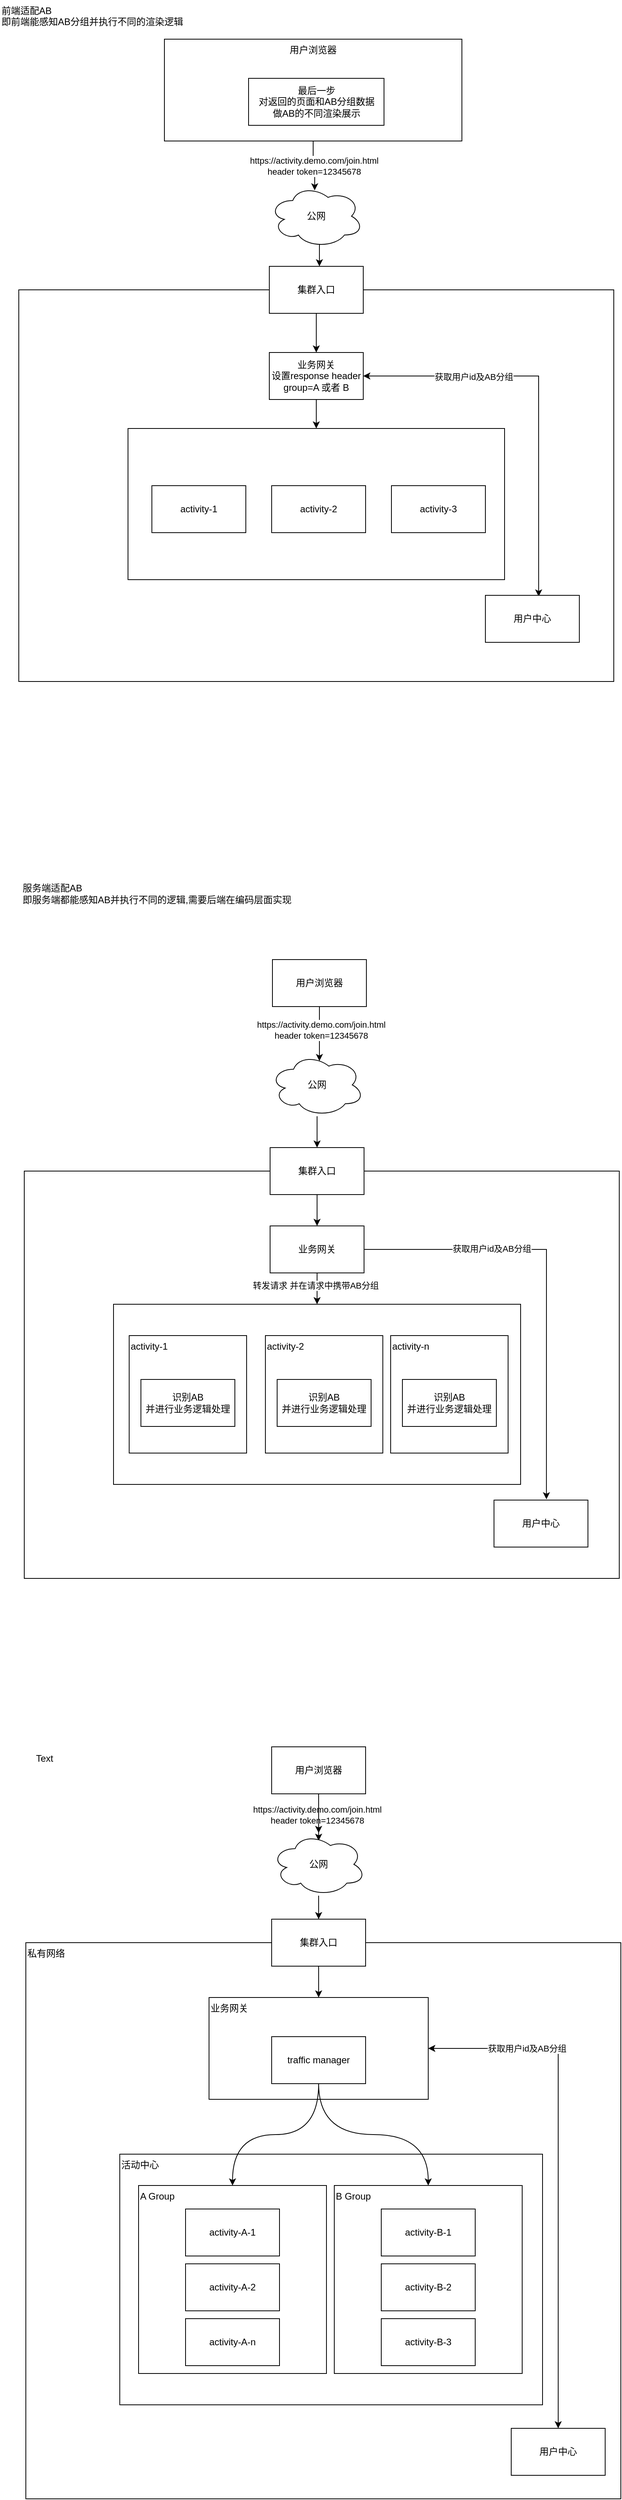 <mxfile version="17.2.3" type="github">
  <diagram id="NkTXDc8hUBUXjb-TBbOY" name="第 1 页">
    <mxGraphModel dx="1426" dy="3132" grid="0" gridSize="10" guides="1" tooltips="1" connect="1" arrows="1" fold="1" page="1" pageScale="1" pageWidth="827" pageHeight="1169" math="0" shadow="0">
      <root>
        <mxCell id="0" />
        <mxCell id="1" parent="0" />
        <mxCell id="VPTVzxUfHxMfCs_0RZJk-6" value="私有网络" style="rounded=0;whiteSpace=wrap;html=1;align=left;verticalAlign=top;" vertex="1" parent="1">
          <mxGeometry x="40" y="280" width="760" height="710" as="geometry" />
        </mxCell>
        <mxCell id="VPTVzxUfHxMfCs_0RZJk-4" style="edgeStyle=orthogonalEdgeStyle;rounded=0;orthogonalLoop=1;jettySize=auto;html=1;entryX=0.5;entryY=0.125;entryDx=0;entryDy=0;entryPerimeter=0;" edge="1" parent="1" source="VPTVzxUfHxMfCs_0RZJk-1" target="VPTVzxUfHxMfCs_0RZJk-3">
          <mxGeometry relative="1" as="geometry" />
        </mxCell>
        <mxCell id="VPTVzxUfHxMfCs_0RZJk-7" value="https://activity.demo.com/join.html&lt;br&gt;header token=12345678" style="edgeLabel;html=1;align=center;verticalAlign=middle;resizable=0;points=[];" vertex="1" connectable="0" parent="VPTVzxUfHxMfCs_0RZJk-4">
          <mxGeometry x="-0.1" y="-2" relative="1" as="geometry">
            <mxPoint as="offset" />
          </mxGeometry>
        </mxCell>
        <mxCell id="VPTVzxUfHxMfCs_0RZJk-29" value="" style="edgeStyle=orthogonalEdgeStyle;curved=1;rounded=0;orthogonalLoop=1;jettySize=auto;html=1;startArrow=none;startFill=0;" edge="1" parent="1" source="VPTVzxUfHxMfCs_0RZJk-1" target="VPTVzxUfHxMfCs_0RZJk-3">
          <mxGeometry relative="1" as="geometry" />
        </mxCell>
        <mxCell id="VPTVzxUfHxMfCs_0RZJk-1" value="用户浏览器" style="rounded=0;whiteSpace=wrap;html=1;" vertex="1" parent="1">
          <mxGeometry x="354" y="30" width="120" height="60" as="geometry" />
        </mxCell>
        <mxCell id="VPTVzxUfHxMfCs_0RZJk-10" style="edgeStyle=orthogonalEdgeStyle;rounded=0;orthogonalLoop=1;jettySize=auto;html=1;" edge="1" parent="1" source="VPTVzxUfHxMfCs_0RZJk-2" target="VPTVzxUfHxMfCs_0RZJk-8">
          <mxGeometry relative="1" as="geometry" />
        </mxCell>
        <mxCell id="VPTVzxUfHxMfCs_0RZJk-2" value="集群入口" style="rounded=0;whiteSpace=wrap;html=1;" vertex="1" parent="1">
          <mxGeometry x="354" y="250" width="120" height="60" as="geometry" />
        </mxCell>
        <mxCell id="VPTVzxUfHxMfCs_0RZJk-5" style="edgeStyle=orthogonalEdgeStyle;rounded=0;orthogonalLoop=1;jettySize=auto;html=1;entryX=0.5;entryY=0;entryDx=0;entryDy=0;" edge="1" parent="1" source="VPTVzxUfHxMfCs_0RZJk-3" target="VPTVzxUfHxMfCs_0RZJk-2">
          <mxGeometry relative="1" as="geometry" />
        </mxCell>
        <mxCell id="VPTVzxUfHxMfCs_0RZJk-3" value="公网" style="ellipse;shape=cloud;whiteSpace=wrap;html=1;" vertex="1" parent="1">
          <mxGeometry x="354" y="140" width="120" height="80" as="geometry" />
        </mxCell>
        <mxCell id="VPTVzxUfHxMfCs_0RZJk-12" style="edgeStyle=orthogonalEdgeStyle;rounded=0;orthogonalLoop=1;jettySize=auto;html=1;entryX=0.5;entryY=0;entryDx=0;entryDy=0;startArrow=classic;startFill=1;exitX=1;exitY=0.5;exitDx=0;exitDy=0;" edge="1" parent="1" source="VPTVzxUfHxMfCs_0RZJk-8" target="VPTVzxUfHxMfCs_0RZJk-9">
          <mxGeometry relative="1" as="geometry">
            <Array as="points">
              <mxPoint x="720" y="415" />
            </Array>
          </mxGeometry>
        </mxCell>
        <mxCell id="VPTVzxUfHxMfCs_0RZJk-13" value="获取用户id及AB分组" style="edgeLabel;html=1;align=center;verticalAlign=middle;resizable=0;points=[];" vertex="1" connectable="0" parent="VPTVzxUfHxMfCs_0RZJk-12">
          <mxGeometry x="-0.27" y="2" relative="1" as="geometry">
            <mxPoint x="-42" y="-72" as="offset" />
          </mxGeometry>
        </mxCell>
        <mxCell id="VPTVzxUfHxMfCs_0RZJk-8" value="业务网关" style="rounded=0;whiteSpace=wrap;html=1;verticalAlign=top;align=left;" vertex="1" parent="1">
          <mxGeometry x="274" y="350" width="280" height="130" as="geometry" />
        </mxCell>
        <mxCell id="VPTVzxUfHxMfCs_0RZJk-9" value="用户中心" style="rounded=0;whiteSpace=wrap;html=1;" vertex="1" parent="1">
          <mxGeometry x="660" y="900" width="120" height="60" as="geometry" />
        </mxCell>
        <mxCell id="VPTVzxUfHxMfCs_0RZJk-14" value="活动中心" style="rounded=0;whiteSpace=wrap;html=1;align=left;verticalAlign=top;" vertex="1" parent="1">
          <mxGeometry x="160" y="550" width="540" height="320" as="geometry" />
        </mxCell>
        <mxCell id="VPTVzxUfHxMfCs_0RZJk-15" value="A Group" style="rounded=0;whiteSpace=wrap;html=1;align=left;verticalAlign=top;" vertex="1" parent="1">
          <mxGeometry x="184" y="590" width="240" height="240" as="geometry" />
        </mxCell>
        <mxCell id="VPTVzxUfHxMfCs_0RZJk-16" value="B Group" style="rounded=0;whiteSpace=wrap;html=1;verticalAlign=top;align=left;" vertex="1" parent="1">
          <mxGeometry x="434" y="590" width="240" height="240" as="geometry" />
        </mxCell>
        <mxCell id="VPTVzxUfHxMfCs_0RZJk-18" style="edgeStyle=orthogonalEdgeStyle;rounded=0;orthogonalLoop=1;jettySize=auto;html=1;entryX=0.5;entryY=0;entryDx=0;entryDy=0;startArrow=none;startFill=0;curved=1;" edge="1" parent="1" source="VPTVzxUfHxMfCs_0RZJk-17" target="VPTVzxUfHxMfCs_0RZJk-15">
          <mxGeometry relative="1" as="geometry" />
        </mxCell>
        <mxCell id="VPTVzxUfHxMfCs_0RZJk-19" style="edgeStyle=orthogonalEdgeStyle;curved=1;rounded=0;orthogonalLoop=1;jettySize=auto;html=1;entryX=0.5;entryY=0;entryDx=0;entryDy=0;startArrow=none;startFill=0;" edge="1" parent="1" source="VPTVzxUfHxMfCs_0RZJk-17" target="VPTVzxUfHxMfCs_0RZJk-16">
          <mxGeometry relative="1" as="geometry" />
        </mxCell>
        <mxCell id="VPTVzxUfHxMfCs_0RZJk-17" value="traffic manager" style="rounded=0;whiteSpace=wrap;html=1;" vertex="1" parent="1">
          <mxGeometry x="354" y="400" width="120" height="60" as="geometry" />
        </mxCell>
        <mxCell id="VPTVzxUfHxMfCs_0RZJk-20" value="activity-A-1" style="rounded=0;whiteSpace=wrap;html=1;" vertex="1" parent="1">
          <mxGeometry x="244" y="620" width="120" height="60" as="geometry" />
        </mxCell>
        <mxCell id="VPTVzxUfHxMfCs_0RZJk-21" value="activity-A-2" style="rounded=0;whiteSpace=wrap;html=1;" vertex="1" parent="1">
          <mxGeometry x="244" y="690" width="120" height="60" as="geometry" />
        </mxCell>
        <mxCell id="VPTVzxUfHxMfCs_0RZJk-22" value="activity-A-n" style="rounded=0;whiteSpace=wrap;html=1;" vertex="1" parent="1">
          <mxGeometry x="244" y="760" width="120" height="60" as="geometry" />
        </mxCell>
        <mxCell id="VPTVzxUfHxMfCs_0RZJk-23" value="activity-B-1" style="rounded=0;whiteSpace=wrap;html=1;" vertex="1" parent="1">
          <mxGeometry x="494" y="620" width="120" height="60" as="geometry" />
        </mxCell>
        <mxCell id="VPTVzxUfHxMfCs_0RZJk-24" value="activity-B-2" style="rounded=0;whiteSpace=wrap;html=1;" vertex="1" parent="1">
          <mxGeometry x="494" y="690" width="120" height="60" as="geometry" />
        </mxCell>
        <mxCell id="VPTVzxUfHxMfCs_0RZJk-25" value="activity-B-3" style="rounded=0;whiteSpace=wrap;html=1;" vertex="1" parent="1">
          <mxGeometry x="494" y="760" width="120" height="60" as="geometry" />
        </mxCell>
        <mxCell id="VPTVzxUfHxMfCs_0RZJk-30" style="edgeStyle=orthogonalEdgeStyle;curved=1;rounded=0;orthogonalLoop=1;jettySize=auto;html=1;entryX=0.525;entryY=0.119;entryDx=0;entryDy=0;entryPerimeter=0;startArrow=none;startFill=0;" edge="1" parent="1" source="VPTVzxUfHxMfCs_0RZJk-26" target="VPTVzxUfHxMfCs_0RZJk-27">
          <mxGeometry relative="1" as="geometry" />
        </mxCell>
        <mxCell id="VPTVzxUfHxMfCs_0RZJk-31" value="https://activity.demo.com/join.html&lt;br&gt;header token=12345678" style="edgeLabel;html=1;align=center;verticalAlign=middle;resizable=0;points=[];" vertex="1" connectable="0" parent="VPTVzxUfHxMfCs_0RZJk-30">
          <mxGeometry x="-0.162" y="2" relative="1" as="geometry">
            <mxPoint y="1" as="offset" />
          </mxGeometry>
        </mxCell>
        <mxCell id="VPTVzxUfHxMfCs_0RZJk-26" value="用户浏览器" style="rounded=0;whiteSpace=wrap;html=1;" vertex="1" parent="1">
          <mxGeometry x="355" y="-975" width="120" height="60" as="geometry" />
        </mxCell>
        <mxCell id="VPTVzxUfHxMfCs_0RZJk-33" style="edgeStyle=orthogonalEdgeStyle;curved=1;rounded=0;orthogonalLoop=1;jettySize=auto;html=1;entryX=0.5;entryY=0;entryDx=0;entryDy=0;startArrow=none;startFill=0;" edge="1" parent="1" source="VPTVzxUfHxMfCs_0RZJk-27" target="VPTVzxUfHxMfCs_0RZJk-32">
          <mxGeometry relative="1" as="geometry" />
        </mxCell>
        <mxCell id="VPTVzxUfHxMfCs_0RZJk-27" value="公网" style="ellipse;shape=cloud;whiteSpace=wrap;html=1;" vertex="1" parent="1">
          <mxGeometry x="352" y="-855" width="120" height="80" as="geometry" />
        </mxCell>
        <mxCell id="VPTVzxUfHxMfCs_0RZJk-28" value="" style="rounded=0;whiteSpace=wrap;html=1;" vertex="1" parent="1">
          <mxGeometry x="38" y="-705" width="760" height="520" as="geometry" />
        </mxCell>
        <mxCell id="VPTVzxUfHxMfCs_0RZJk-38" style="edgeStyle=orthogonalEdgeStyle;rounded=0;orthogonalLoop=1;jettySize=auto;html=1;entryX=0.5;entryY=0;entryDx=0;entryDy=0;startArrow=none;startFill=0;" edge="1" parent="1" source="VPTVzxUfHxMfCs_0RZJk-32" target="VPTVzxUfHxMfCs_0RZJk-34">
          <mxGeometry relative="1" as="geometry" />
        </mxCell>
        <mxCell id="VPTVzxUfHxMfCs_0RZJk-32" value="集群入口" style="rounded=0;whiteSpace=wrap;html=1;" vertex="1" parent="1">
          <mxGeometry x="352" y="-735" width="120" height="60" as="geometry" />
        </mxCell>
        <mxCell id="VPTVzxUfHxMfCs_0RZJk-36" style="edgeStyle=orthogonalEdgeStyle;rounded=0;orthogonalLoop=1;jettySize=auto;html=1;entryX=0.558;entryY=-0.017;entryDx=0;entryDy=0;entryPerimeter=0;startArrow=none;startFill=0;" edge="1" parent="1" source="VPTVzxUfHxMfCs_0RZJk-34" target="VPTVzxUfHxMfCs_0RZJk-35">
          <mxGeometry relative="1" as="geometry" />
        </mxCell>
        <mxCell id="VPTVzxUfHxMfCs_0RZJk-37" value="获取用户id及AB分组" style="edgeLabel;html=1;align=center;verticalAlign=middle;resizable=0;points=[];" vertex="1" connectable="0" parent="VPTVzxUfHxMfCs_0RZJk-36">
          <mxGeometry x="-0.409" y="1" relative="1" as="geometry">
            <mxPoint as="offset" />
          </mxGeometry>
        </mxCell>
        <mxCell id="VPTVzxUfHxMfCs_0RZJk-46" style="edgeStyle=orthogonalEdgeStyle;rounded=0;orthogonalLoop=1;jettySize=auto;html=1;entryX=0.5;entryY=0;entryDx=0;entryDy=0;startArrow=none;startFill=0;" edge="1" parent="1" source="VPTVzxUfHxMfCs_0RZJk-34" target="VPTVzxUfHxMfCs_0RZJk-39">
          <mxGeometry relative="1" as="geometry" />
        </mxCell>
        <mxCell id="VPTVzxUfHxMfCs_0RZJk-47" value="转发请求 并在请求中携带AB分组" style="edgeLabel;html=1;align=center;verticalAlign=middle;resizable=0;points=[];" vertex="1" connectable="0" parent="VPTVzxUfHxMfCs_0RZJk-46">
          <mxGeometry x="-0.425" y="-2" relative="1" as="geometry">
            <mxPoint y="4" as="offset" />
          </mxGeometry>
        </mxCell>
        <mxCell id="VPTVzxUfHxMfCs_0RZJk-34" value="业务网关" style="rounded=0;whiteSpace=wrap;html=1;" vertex="1" parent="1">
          <mxGeometry x="352" y="-635" width="120" height="60" as="geometry" />
        </mxCell>
        <mxCell id="VPTVzxUfHxMfCs_0RZJk-35" value="用户中心" style="rounded=0;whiteSpace=wrap;html=1;" vertex="1" parent="1">
          <mxGeometry x="638" y="-285" width="120" height="60" as="geometry" />
        </mxCell>
        <mxCell id="VPTVzxUfHxMfCs_0RZJk-39" value="" style="rounded=0;whiteSpace=wrap;html=1;" vertex="1" parent="1">
          <mxGeometry x="152" y="-535" width="520" height="230" as="geometry" />
        </mxCell>
        <mxCell id="VPTVzxUfHxMfCs_0RZJk-40" value="activity-1" style="rounded=0;whiteSpace=wrap;html=1;align=left;verticalAlign=top;" vertex="1" parent="1">
          <mxGeometry x="172" y="-495" width="150" height="150" as="geometry" />
        </mxCell>
        <mxCell id="VPTVzxUfHxMfCs_0RZJk-41" value="识别AB&lt;br&gt;并进行业务逻辑处理" style="rounded=0;whiteSpace=wrap;html=1;" vertex="1" parent="1">
          <mxGeometry x="187" y="-439" width="120" height="60" as="geometry" />
        </mxCell>
        <mxCell id="VPTVzxUfHxMfCs_0RZJk-42" value="activity-2" style="rounded=0;whiteSpace=wrap;html=1;align=left;verticalAlign=top;" vertex="1" parent="1">
          <mxGeometry x="346" y="-495" width="150" height="150" as="geometry" />
        </mxCell>
        <mxCell id="VPTVzxUfHxMfCs_0RZJk-43" value="识别AB&lt;br&gt;并进行业务逻辑处理" style="rounded=0;whiteSpace=wrap;html=1;" vertex="1" parent="1">
          <mxGeometry x="361" y="-439" width="120" height="60" as="geometry" />
        </mxCell>
        <mxCell id="VPTVzxUfHxMfCs_0RZJk-44" value="activity-n" style="rounded=0;whiteSpace=wrap;html=1;align=left;verticalAlign=top;" vertex="1" parent="1">
          <mxGeometry x="506" y="-495" width="150" height="150" as="geometry" />
        </mxCell>
        <mxCell id="VPTVzxUfHxMfCs_0RZJk-45" value="识别AB&lt;br&gt;并进行业务逻辑处理" style="rounded=0;whiteSpace=wrap;html=1;" vertex="1" parent="1">
          <mxGeometry x="521" y="-439" width="120" height="60" as="geometry" />
        </mxCell>
        <mxCell id="VPTVzxUfHxMfCs_0RZJk-53" style="edgeStyle=orthogonalEdgeStyle;rounded=0;orthogonalLoop=1;jettySize=auto;html=1;entryX=0.483;entryY=0.088;entryDx=0;entryDy=0;entryPerimeter=0;startArrow=none;startFill=0;" edge="1" parent="1" source="VPTVzxUfHxMfCs_0RZJk-48" target="VPTVzxUfHxMfCs_0RZJk-50">
          <mxGeometry relative="1" as="geometry" />
        </mxCell>
        <mxCell id="VPTVzxUfHxMfCs_0RZJk-54" value="https://activity.demo.com/join.html&lt;br&gt;header token=12345678" style="edgeLabel;html=1;align=center;verticalAlign=middle;resizable=0;points=[];" vertex="1" connectable="0" parent="VPTVzxUfHxMfCs_0RZJk-53">
          <mxGeometry x="0.157" y="-1" relative="1" as="geometry">
            <mxPoint y="-4" as="offset" />
          </mxGeometry>
        </mxCell>
        <mxCell id="VPTVzxUfHxMfCs_0RZJk-48" value="用户浏览器" style="rounded=0;whiteSpace=wrap;html=1;align=center;verticalAlign=top;" vertex="1" parent="1">
          <mxGeometry x="217" y="-2150" width="380" height="130" as="geometry" />
        </mxCell>
        <mxCell id="VPTVzxUfHxMfCs_0RZJk-49" value="" style="rounded=0;whiteSpace=wrap;html=1;" vertex="1" parent="1">
          <mxGeometry x="31" y="-1830" width="760" height="500" as="geometry" />
        </mxCell>
        <mxCell id="VPTVzxUfHxMfCs_0RZJk-55" style="edgeStyle=orthogonalEdgeStyle;rounded=0;orthogonalLoop=1;jettySize=auto;html=1;entryX=0.5;entryY=0;entryDx=0;entryDy=0;startArrow=none;startFill=0;exitX=0.55;exitY=0.95;exitDx=0;exitDy=0;exitPerimeter=0;" edge="1" parent="1" source="VPTVzxUfHxMfCs_0RZJk-50">
          <mxGeometry relative="1" as="geometry">
            <mxPoint x="421" y="-1884" as="sourcePoint" />
            <mxPoint x="415" y="-1860" as="targetPoint" />
          </mxGeometry>
        </mxCell>
        <mxCell id="VPTVzxUfHxMfCs_0RZJk-50" value="公网" style="ellipse;shape=cloud;whiteSpace=wrap;html=1;" vertex="1" parent="1">
          <mxGeometry x="351" y="-1964" width="120" height="80" as="geometry" />
        </mxCell>
        <mxCell id="VPTVzxUfHxMfCs_0RZJk-58" style="edgeStyle=orthogonalEdgeStyle;rounded=0;orthogonalLoop=1;jettySize=auto;html=1;entryX=0.5;entryY=0;entryDx=0;entryDy=0;startArrow=none;startFill=0;" edge="1" parent="1" source="VPTVzxUfHxMfCs_0RZJk-51" target="VPTVzxUfHxMfCs_0RZJk-56">
          <mxGeometry relative="1" as="geometry" />
        </mxCell>
        <mxCell id="VPTVzxUfHxMfCs_0RZJk-51" value="集群入口" style="rounded=0;whiteSpace=wrap;html=1;" vertex="1" parent="1">
          <mxGeometry x="351" y="-1860" width="120" height="60" as="geometry" />
        </mxCell>
        <mxCell id="VPTVzxUfHxMfCs_0RZJk-52" value="最后一步&lt;br&gt;对返回的页面和AB分组数据&lt;br&gt;做AB的不同渲染展示" style="rounded=0;whiteSpace=wrap;html=1;" vertex="1" parent="1">
          <mxGeometry x="324.5" y="-2100" width="173" height="60" as="geometry" />
        </mxCell>
        <mxCell id="VPTVzxUfHxMfCs_0RZJk-59" style="edgeStyle=orthogonalEdgeStyle;rounded=0;orthogonalLoop=1;jettySize=auto;html=1;entryX=0.567;entryY=0.025;entryDx=0;entryDy=0;entryPerimeter=0;startArrow=classic;startFill=1;" edge="1" parent="1" source="VPTVzxUfHxMfCs_0RZJk-56" target="VPTVzxUfHxMfCs_0RZJk-57">
          <mxGeometry relative="1" as="geometry" />
        </mxCell>
        <mxCell id="VPTVzxUfHxMfCs_0RZJk-61" value="获取用户id及AB分组" style="edgeLabel;html=1;align=center;verticalAlign=middle;resizable=0;points=[];" vertex="1" connectable="0" parent="VPTVzxUfHxMfCs_0RZJk-59">
          <mxGeometry x="-0.442" relative="1" as="geometry">
            <mxPoint y="1" as="offset" />
          </mxGeometry>
        </mxCell>
        <mxCell id="VPTVzxUfHxMfCs_0RZJk-63" style="edgeStyle=orthogonalEdgeStyle;rounded=0;orthogonalLoop=1;jettySize=auto;html=1;entryX=0.5;entryY=0;entryDx=0;entryDy=0;startArrow=none;startFill=0;" edge="1" parent="1" source="VPTVzxUfHxMfCs_0RZJk-56" target="VPTVzxUfHxMfCs_0RZJk-62">
          <mxGeometry relative="1" as="geometry" />
        </mxCell>
        <mxCell id="VPTVzxUfHxMfCs_0RZJk-56" value="业务网关&lt;br&gt;设置response header group=A 或者 B" style="rounded=0;whiteSpace=wrap;html=1;" vertex="1" parent="1">
          <mxGeometry x="351" y="-1750" width="120" height="60" as="geometry" />
        </mxCell>
        <mxCell id="VPTVzxUfHxMfCs_0RZJk-57" value="用户中心" style="rounded=0;whiteSpace=wrap;html=1;" vertex="1" parent="1">
          <mxGeometry x="627" y="-1440" width="120" height="60" as="geometry" />
        </mxCell>
        <mxCell id="VPTVzxUfHxMfCs_0RZJk-62" value="" style="rounded=0;whiteSpace=wrap;html=1;" vertex="1" parent="1">
          <mxGeometry x="170.5" y="-1653" width="481" height="193" as="geometry" />
        </mxCell>
        <mxCell id="VPTVzxUfHxMfCs_0RZJk-64" value="activity-1" style="rounded=0;whiteSpace=wrap;html=1;" vertex="1" parent="1">
          <mxGeometry x="201" y="-1580" width="120" height="60" as="geometry" />
        </mxCell>
        <mxCell id="VPTVzxUfHxMfCs_0RZJk-65" value="activity-2" style="rounded=0;whiteSpace=wrap;html=1;" vertex="1" parent="1">
          <mxGeometry x="354" y="-1580" width="120" height="60" as="geometry" />
        </mxCell>
        <mxCell id="VPTVzxUfHxMfCs_0RZJk-66" value="activity-3" style="rounded=0;whiteSpace=wrap;html=1;" vertex="1" parent="1">
          <mxGeometry x="507" y="-1580" width="120" height="60" as="geometry" />
        </mxCell>
        <mxCell id="VPTVzxUfHxMfCs_0RZJk-67" value="前端适配AB&lt;br&gt;即前端能感知AB分组并执行不同的渲染逻辑" style="text;html=1;strokeColor=none;fillColor=none;align=left;verticalAlign=top;whiteSpace=wrap;rounded=0;" vertex="1" parent="1">
          <mxGeometry x="7" y="-2200" width="266" height="20" as="geometry" />
        </mxCell>
        <mxCell id="VPTVzxUfHxMfCs_0RZJk-68" value="服务端适配AB&lt;br&gt;即服务端都能感知AB并执行不同的逻辑,需要后端在编码层面实现" style="text;html=1;strokeColor=none;fillColor=none;align=left;verticalAlign=middle;whiteSpace=wrap;rounded=0;" vertex="1" parent="1">
          <mxGeometry x="34" y="-1074" width="403" height="30" as="geometry" />
        </mxCell>
        <mxCell id="VPTVzxUfHxMfCs_0RZJk-69" value="Text" style="text;html=1;strokeColor=none;fillColor=none;align=center;verticalAlign=middle;whiteSpace=wrap;rounded=0;" vertex="1" parent="1">
          <mxGeometry x="34" y="30" width="60" height="30" as="geometry" />
        </mxCell>
      </root>
    </mxGraphModel>
  </diagram>
</mxfile>
